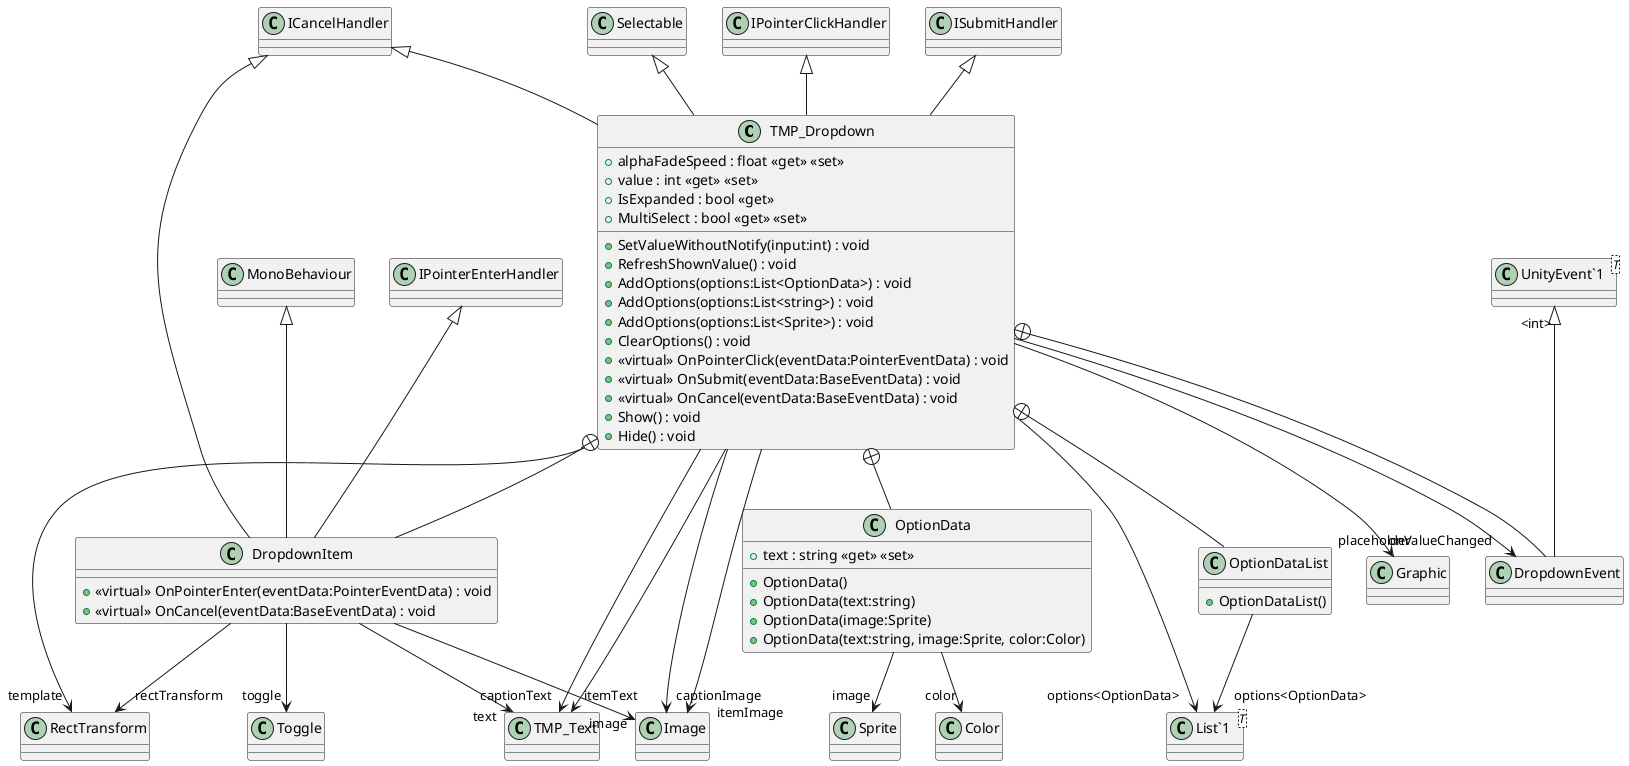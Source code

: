 @startuml
class TMP_Dropdown {
    + alphaFadeSpeed : float <<get>> <<set>>
    + value : int <<get>> <<set>>
    + SetValueWithoutNotify(input:int) : void
    + IsExpanded : bool <<get>>
    + MultiSelect : bool <<get>> <<set>>
    + RefreshShownValue() : void
    + AddOptions(options:List<OptionData>) : void
    + AddOptions(options:List<string>) : void
    + AddOptions(options:List<Sprite>) : void
    + ClearOptions() : void
    + <<virtual>> OnPointerClick(eventData:PointerEventData) : void
    + <<virtual>> OnSubmit(eventData:BaseEventData) : void
    + <<virtual>> OnCancel(eventData:BaseEventData) : void
    + Show() : void
    + Hide() : void
}
class DropdownItem {
    + <<virtual>> OnPointerEnter(eventData:PointerEventData) : void
    + <<virtual>> OnCancel(eventData:BaseEventData) : void
}
class OptionData {
    + text : string <<get>> <<set>>
    + OptionData()
    + OptionData(text:string)
    + OptionData(image:Sprite)
    + OptionData(text:string, image:Sprite, color:Color)
}
class OptionDataList {
    + OptionDataList()
}
class DropdownEvent {
}
class "List`1"<T> {
}
class "UnityEvent`1"<T> {
}
Selectable <|-- TMP_Dropdown
IPointerClickHandler <|-- TMP_Dropdown
ISubmitHandler <|-- TMP_Dropdown
ICancelHandler <|-- TMP_Dropdown
TMP_Dropdown --> "template" RectTransform
TMP_Dropdown --> "captionText" TMP_Text
TMP_Dropdown --> "captionImage" Image
TMP_Dropdown --> "placeholder" Graphic
TMP_Dropdown --> "itemText" TMP_Text
TMP_Dropdown --> "itemImage" Image
TMP_Dropdown --> "options<OptionData>" "List`1"
TMP_Dropdown --> "onValueChanged" DropdownEvent
TMP_Dropdown +-- DropdownItem
MonoBehaviour <|-- DropdownItem
IPointerEnterHandler <|-- DropdownItem
ICancelHandler <|-- DropdownItem
DropdownItem --> "text" TMP_Text
DropdownItem --> "image" Image
DropdownItem --> "rectTransform" RectTransform
DropdownItem --> "toggle" Toggle
TMP_Dropdown +-- OptionData
OptionData --> "image" Sprite
OptionData --> "color" Color
TMP_Dropdown +-- OptionDataList
OptionDataList --> "options<OptionData>" "List`1"
TMP_Dropdown +-- DropdownEvent
"UnityEvent`1" "<int>" <|-- DropdownEvent
@enduml
